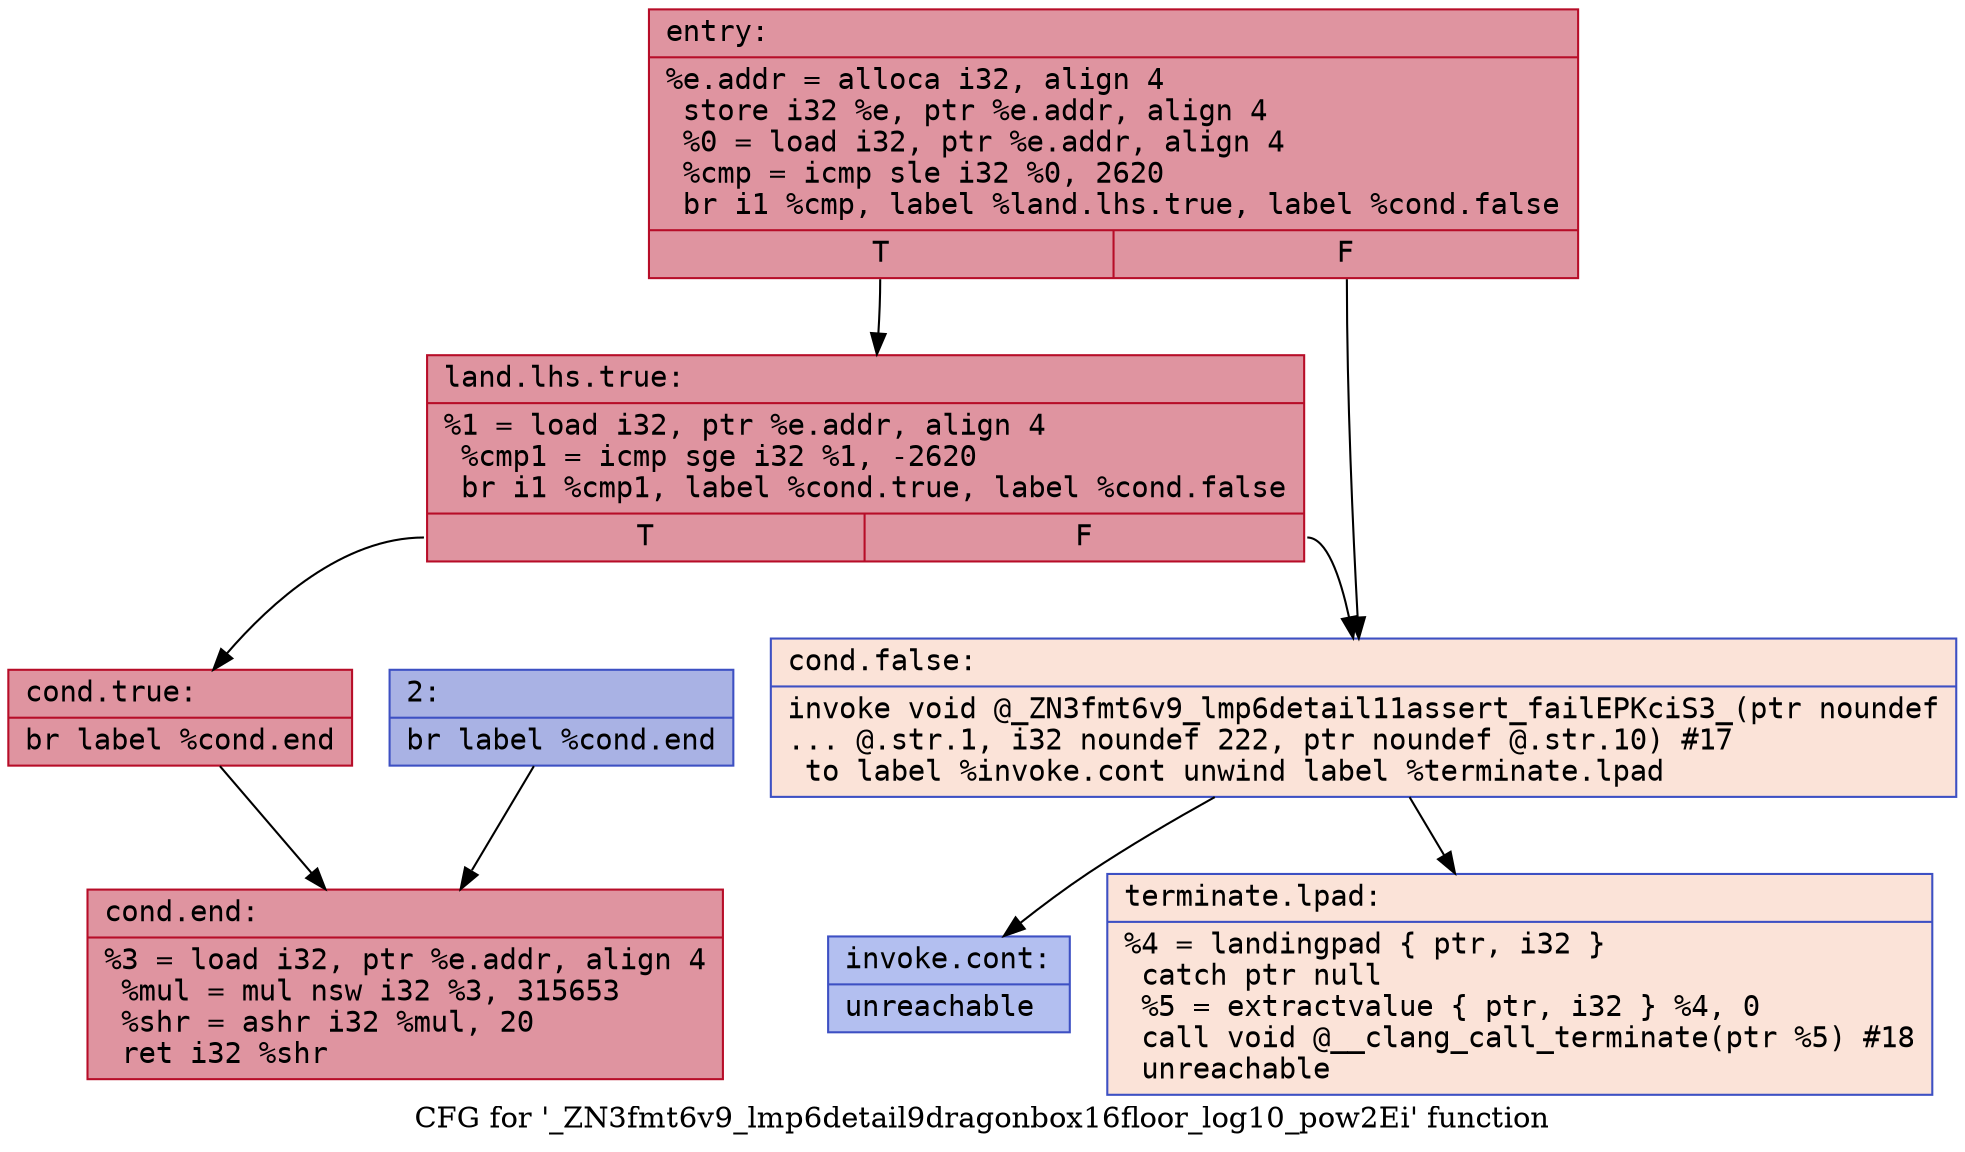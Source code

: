 digraph "CFG for '_ZN3fmt6v9_lmp6detail9dragonbox16floor_log10_pow2Ei' function" {
	label="CFG for '_ZN3fmt6v9_lmp6detail9dragonbox16floor_log10_pow2Ei' function";

	Node0x55fec2fe2ff0 [shape=record,color="#b70d28ff", style=filled, fillcolor="#b70d2870" fontname="Courier",label="{entry:\l|  %e.addr = alloca i32, align 4\l  store i32 %e, ptr %e.addr, align 4\l  %0 = load i32, ptr %e.addr, align 4\l  %cmp = icmp sle i32 %0, 2620\l  br i1 %cmp, label %land.lhs.true, label %cond.false\l|{<s0>T|<s1>F}}"];
	Node0x55fec2fe2ff0:s0 -> Node0x55fec2fe31c0[tooltip="entry -> land.lhs.true\nProbability 100.00%" ];
	Node0x55fec2fe2ff0:s1 -> Node0x55fec2fe3240[tooltip="entry -> cond.false\nProbability 0.00%" ];
	Node0x55fec2fe31c0 [shape=record,color="#b70d28ff", style=filled, fillcolor="#b70d2870" fontname="Courier",label="{land.lhs.true:\l|  %1 = load i32, ptr %e.addr, align 4\l  %cmp1 = icmp sge i32 %1, -2620\l  br i1 %cmp1, label %cond.true, label %cond.false\l|{<s0>T|<s1>F}}"];
	Node0x55fec2fe31c0:s0 -> Node0x55fec2fe3450[tooltip="land.lhs.true -> cond.true\nProbability 100.00%" ];
	Node0x55fec2fe31c0:s1 -> Node0x55fec2fe3240[tooltip="land.lhs.true -> cond.false\nProbability 0.00%" ];
	Node0x55fec2fe3450 [shape=record,color="#b70d28ff", style=filled, fillcolor="#b70d2870" fontname="Courier",label="{cond.true:\l|  br label %cond.end\l}"];
	Node0x55fec2fe3450 -> Node0x55fec2fe3580[tooltip="cond.true -> cond.end\nProbability 100.00%" ];
	Node0x55fec2fe3240 [shape=record,color="#3d50c3ff", style=filled, fillcolor="#f6bfa670" fontname="Courier",label="{cond.false:\l|  invoke void @_ZN3fmt6v9_lmp6detail11assert_failEPKciS3_(ptr noundef\l... @.str.1, i32 noundef 222, ptr noundef @.str.10) #17\l          to label %invoke.cont unwind label %terminate.lpad\l}"];
	Node0x55fec2fe3240 -> Node0x55fec2fe36c0[tooltip="cond.false -> invoke.cont\nProbability 0.00%" ];
	Node0x55fec2fe3240 -> Node0x55fec2fe3740[tooltip="cond.false -> terminate.lpad\nProbability 100.00%" ];
	Node0x55fec2fe36c0 [shape=record,color="#3d50c3ff", style=filled, fillcolor="#536edd70" fontname="Courier",label="{invoke.cont:\l|  unreachable\l}"];
	Node0x55fec2fe39f0 [shape=record,color="#3d50c3ff", style=filled, fillcolor="#3d50c370" fontname="Courier",label="{2:\l|  br label %cond.end\l}"];
	Node0x55fec2fe39f0 -> Node0x55fec2fe3580[tooltip="2 -> cond.end\nProbability 100.00%" ];
	Node0x55fec2fe3580 [shape=record,color="#b70d28ff", style=filled, fillcolor="#b70d2870" fontname="Courier",label="{cond.end:\l|  %3 = load i32, ptr %e.addr, align 4\l  %mul = mul nsw i32 %3, 315653\l  %shr = ashr i32 %mul, 20\l  ret i32 %shr\l}"];
	Node0x55fec2fe3740 [shape=record,color="#3d50c3ff", style=filled, fillcolor="#f6bfa670" fontname="Courier",label="{terminate.lpad:\l|  %4 = landingpad \{ ptr, i32 \}\l          catch ptr null\l  %5 = extractvalue \{ ptr, i32 \} %4, 0\l  call void @__clang_call_terminate(ptr %5) #18\l  unreachable\l}"];
}
